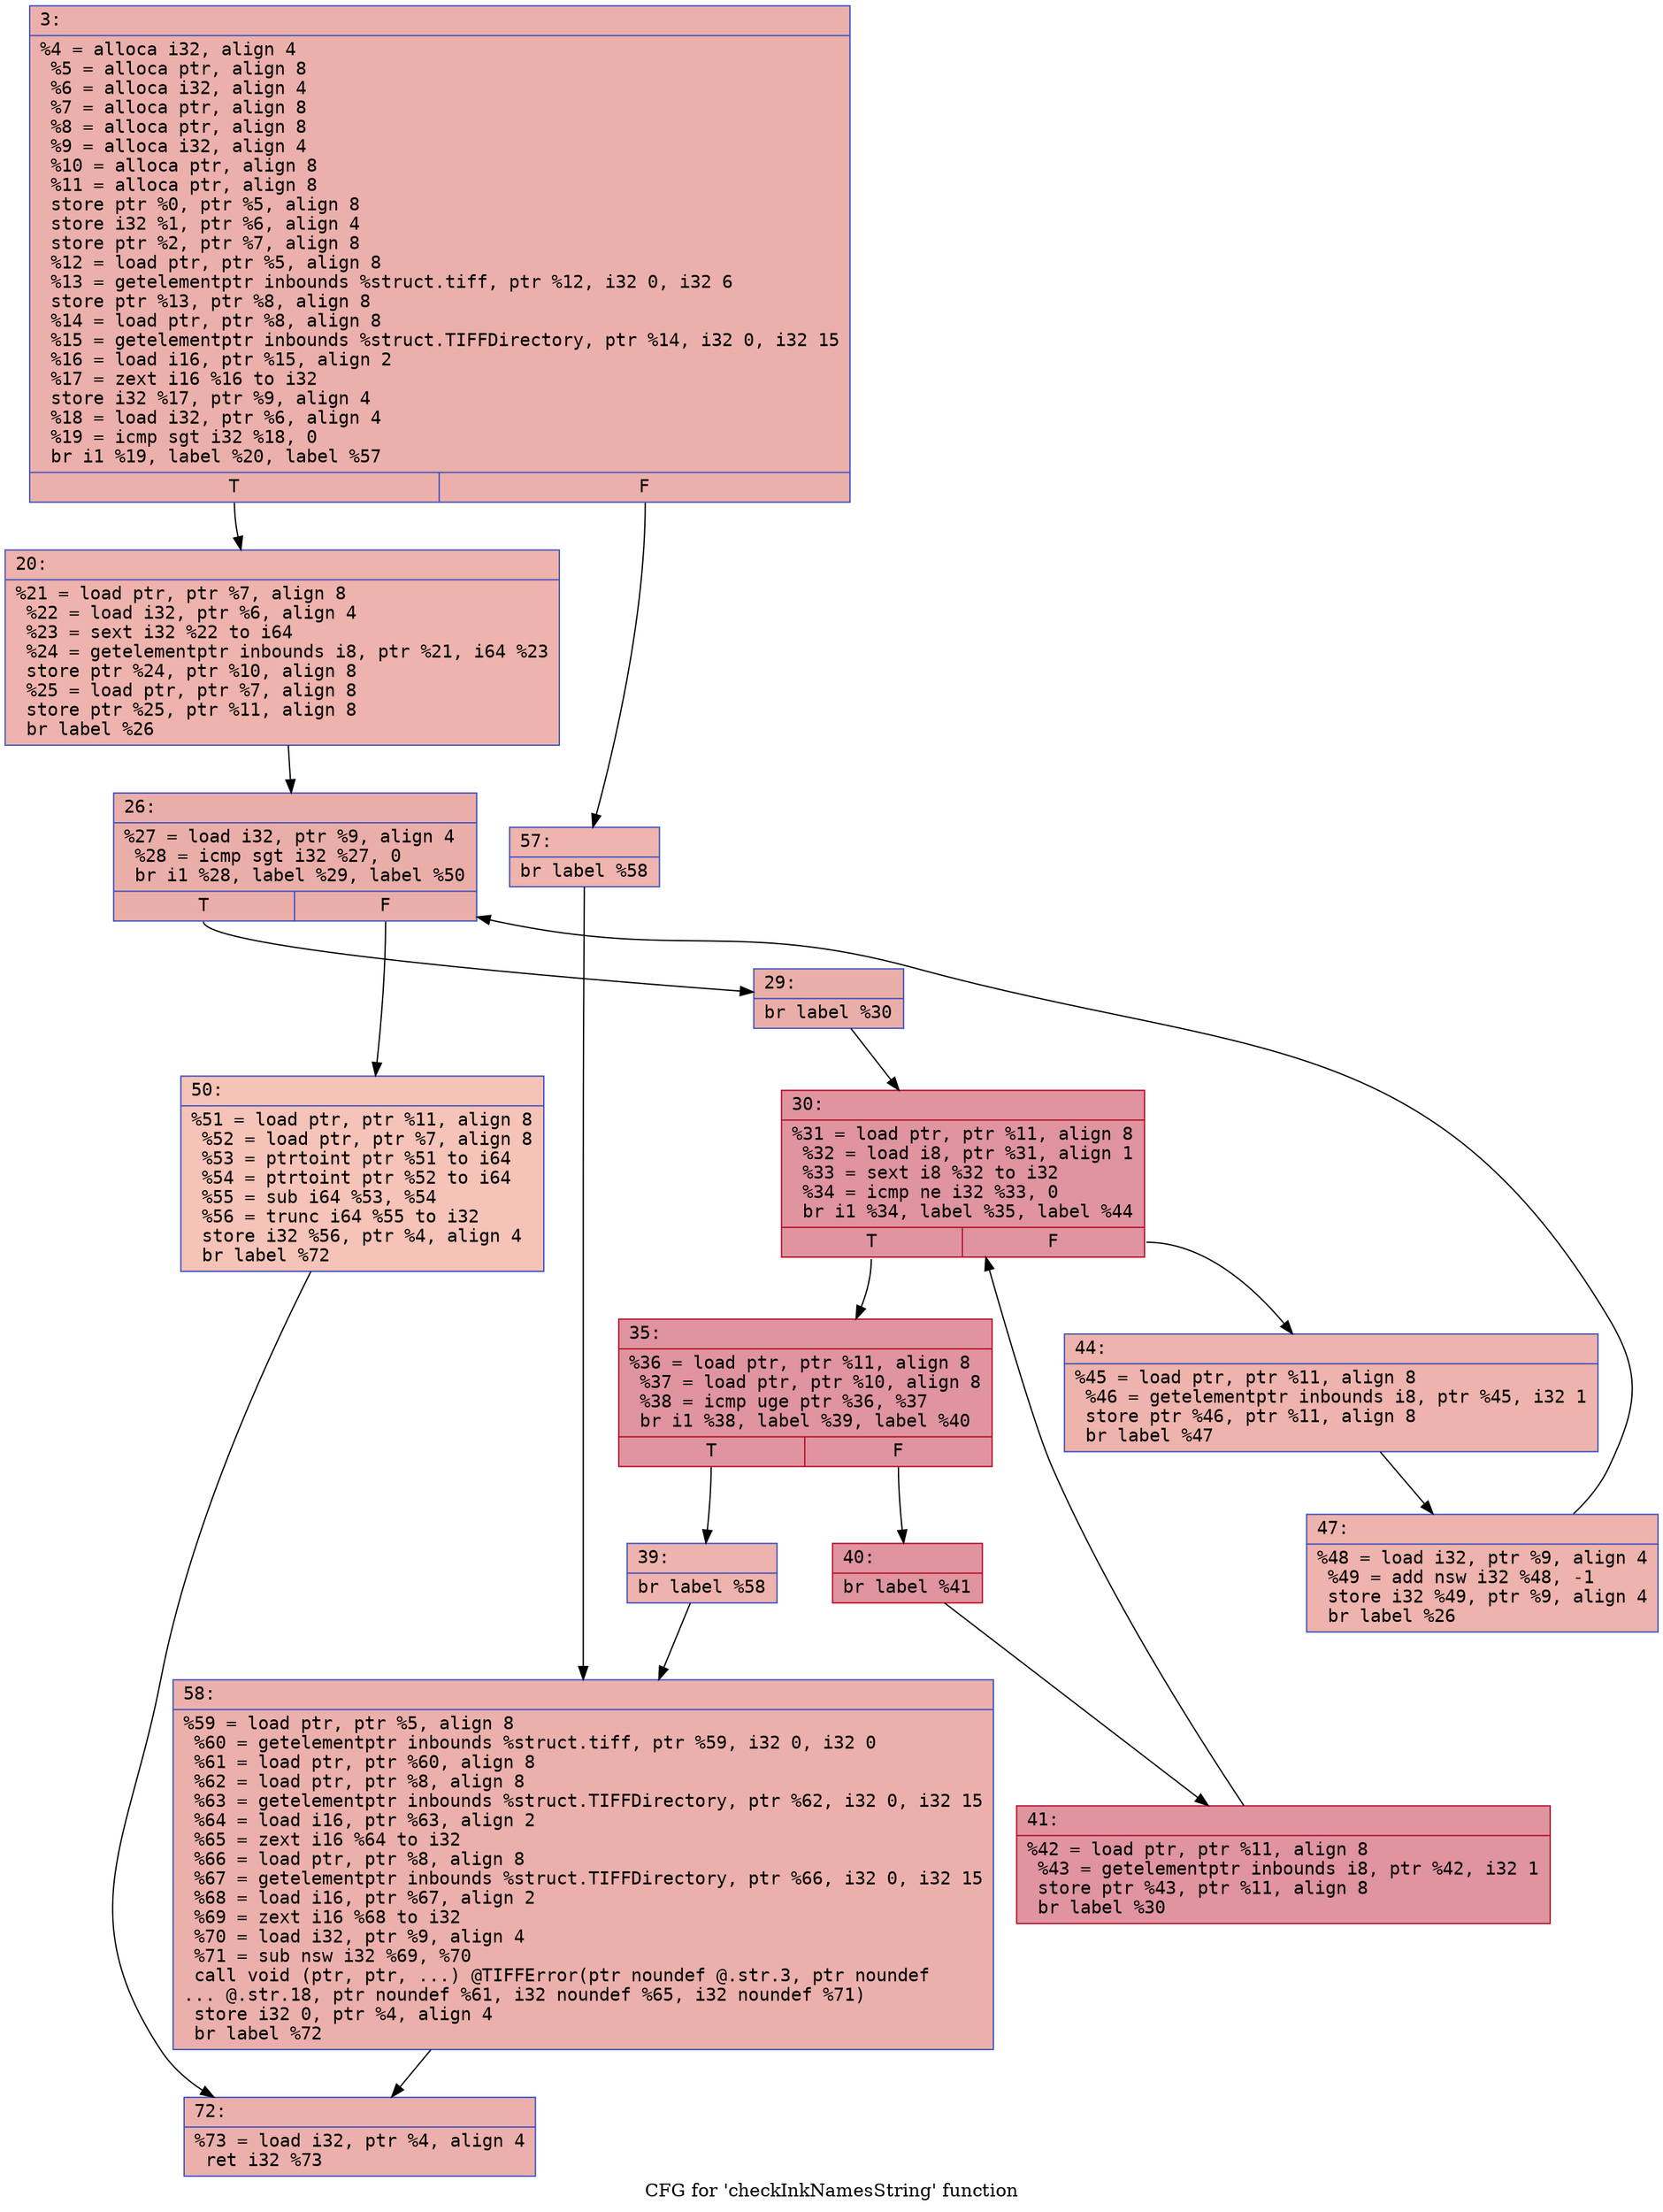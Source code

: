 digraph "CFG for 'checkInkNamesString' function" {
	label="CFG for 'checkInkNamesString' function";

	Node0x6000015ca850 [shape=record,color="#3d50c3ff", style=filled, fillcolor="#d24b4070" fontname="Courier",label="{3:\l|  %4 = alloca i32, align 4\l  %5 = alloca ptr, align 8\l  %6 = alloca i32, align 4\l  %7 = alloca ptr, align 8\l  %8 = alloca ptr, align 8\l  %9 = alloca i32, align 4\l  %10 = alloca ptr, align 8\l  %11 = alloca ptr, align 8\l  store ptr %0, ptr %5, align 8\l  store i32 %1, ptr %6, align 4\l  store ptr %2, ptr %7, align 8\l  %12 = load ptr, ptr %5, align 8\l  %13 = getelementptr inbounds %struct.tiff, ptr %12, i32 0, i32 6\l  store ptr %13, ptr %8, align 8\l  %14 = load ptr, ptr %8, align 8\l  %15 = getelementptr inbounds %struct.TIFFDirectory, ptr %14, i32 0, i32 15\l  %16 = load i16, ptr %15, align 2\l  %17 = zext i16 %16 to i32\l  store i32 %17, ptr %9, align 4\l  %18 = load i32, ptr %6, align 4\l  %19 = icmp sgt i32 %18, 0\l  br i1 %19, label %20, label %57\l|{<s0>T|<s1>F}}"];
	Node0x6000015ca850:s0 -> Node0x6000015ca8a0[tooltip="3 -> 20\nProbability 62.50%" ];
	Node0x6000015ca850:s1 -> Node0x6000015cac10[tooltip="3 -> 57\nProbability 37.50%" ];
	Node0x6000015ca8a0 [shape=record,color="#3d50c3ff", style=filled, fillcolor="#d6524470" fontname="Courier",label="{20:\l|  %21 = load ptr, ptr %7, align 8\l  %22 = load i32, ptr %6, align 4\l  %23 = sext i32 %22 to i64\l  %24 = getelementptr inbounds i8, ptr %21, i64 %23\l  store ptr %24, ptr %10, align 8\l  %25 = load ptr, ptr %7, align 8\l  store ptr %25, ptr %11, align 8\l  br label %26\l}"];
	Node0x6000015ca8a0 -> Node0x6000015ca8f0[tooltip="20 -> 26\nProbability 100.00%" ];
	Node0x6000015ca8f0 [shape=record,color="#3d50c3ff", style=filled, fillcolor="#d0473d70" fontname="Courier",label="{26:\l|  %27 = load i32, ptr %9, align 4\l  %28 = icmp sgt i32 %27, 0\l  br i1 %28, label %29, label %50\l|{<s0>T|<s1>F}}"];
	Node0x6000015ca8f0:s0 -> Node0x6000015ca940[tooltip="26 -> 29\nProbability 96.88%" ];
	Node0x6000015ca8f0:s1 -> Node0x6000015cabc0[tooltip="26 -> 50\nProbability 3.12%" ];
	Node0x6000015ca940 [shape=record,color="#3d50c3ff", style=filled, fillcolor="#d0473d70" fontname="Courier",label="{29:\l|  br label %30\l}"];
	Node0x6000015ca940 -> Node0x6000015ca990[tooltip="29 -> 30\nProbability 100.00%" ];
	Node0x6000015ca990 [shape=record,color="#b70d28ff", style=filled, fillcolor="#b70d2870" fontname="Courier",label="{30:\l|  %31 = load ptr, ptr %11, align 8\l  %32 = load i8, ptr %31, align 1\l  %33 = sext i8 %32 to i32\l  %34 = icmp ne i32 %33, 0\l  br i1 %34, label %35, label %44\l|{<s0>T|<s1>F}}"];
	Node0x6000015ca990:s0 -> Node0x6000015ca9e0[tooltip="30 -> 35\nProbability 96.88%" ];
	Node0x6000015ca990:s1 -> Node0x6000015cab20[tooltip="30 -> 44\nProbability 3.12%" ];
	Node0x6000015ca9e0 [shape=record,color="#b70d28ff", style=filled, fillcolor="#b70d2870" fontname="Courier",label="{35:\l|  %36 = load ptr, ptr %11, align 8\l  %37 = load ptr, ptr %10, align 8\l  %38 = icmp uge ptr %36, %37\l  br i1 %38, label %39, label %40\l|{<s0>T|<s1>F}}"];
	Node0x6000015ca9e0:s0 -> Node0x6000015caa30[tooltip="35 -> 39\nProbability 3.12%" ];
	Node0x6000015ca9e0:s1 -> Node0x6000015caa80[tooltip="35 -> 40\nProbability 96.88%" ];
	Node0x6000015caa30 [shape=record,color="#3d50c3ff", style=filled, fillcolor="#d6524470" fontname="Courier",label="{39:\l|  br label %58\l}"];
	Node0x6000015caa30 -> Node0x6000015cac60[tooltip="39 -> 58\nProbability 100.00%" ];
	Node0x6000015caa80 [shape=record,color="#b70d28ff", style=filled, fillcolor="#b70d2870" fontname="Courier",label="{40:\l|  br label %41\l}"];
	Node0x6000015caa80 -> Node0x6000015caad0[tooltip="40 -> 41\nProbability 100.00%" ];
	Node0x6000015caad0 [shape=record,color="#b70d28ff", style=filled, fillcolor="#b70d2870" fontname="Courier",label="{41:\l|  %42 = load ptr, ptr %11, align 8\l  %43 = getelementptr inbounds i8, ptr %42, i32 1\l  store ptr %43, ptr %11, align 8\l  br label %30\l}"];
	Node0x6000015caad0 -> Node0x6000015ca990[tooltip="41 -> 30\nProbability 100.00%" ];
	Node0x6000015cab20 [shape=record,color="#3d50c3ff", style=filled, fillcolor="#d6524470" fontname="Courier",label="{44:\l|  %45 = load ptr, ptr %11, align 8\l  %46 = getelementptr inbounds i8, ptr %45, i32 1\l  store ptr %46, ptr %11, align 8\l  br label %47\l}"];
	Node0x6000015cab20 -> Node0x6000015cab70[tooltip="44 -> 47\nProbability 100.00%" ];
	Node0x6000015cab70 [shape=record,color="#3d50c3ff", style=filled, fillcolor="#d6524470" fontname="Courier",label="{47:\l|  %48 = load i32, ptr %9, align 4\l  %49 = add nsw i32 %48, -1\l  store i32 %49, ptr %9, align 4\l  br label %26\l}"];
	Node0x6000015cab70 -> Node0x6000015ca8f0[tooltip="47 -> 26\nProbability 100.00%" ];
	Node0x6000015cabc0 [shape=record,color="#3d50c3ff", style=filled, fillcolor="#e8765c70" fontname="Courier",label="{50:\l|  %51 = load ptr, ptr %11, align 8\l  %52 = load ptr, ptr %7, align 8\l  %53 = ptrtoint ptr %51 to i64\l  %54 = ptrtoint ptr %52 to i64\l  %55 = sub i64 %53, %54\l  %56 = trunc i64 %55 to i32\l  store i32 %56, ptr %4, align 4\l  br label %72\l}"];
	Node0x6000015cabc0 -> Node0x6000015cacb0[tooltip="50 -> 72\nProbability 100.00%" ];
	Node0x6000015cac10 [shape=record,color="#3d50c3ff", style=filled, fillcolor="#d8564670" fontname="Courier",label="{57:\l|  br label %58\l}"];
	Node0x6000015cac10 -> Node0x6000015cac60[tooltip="57 -> 58\nProbability 100.00%" ];
	Node0x6000015cac60 [shape=record,color="#3d50c3ff", style=filled, fillcolor="#d24b4070" fontname="Courier",label="{58:\l|  %59 = load ptr, ptr %5, align 8\l  %60 = getelementptr inbounds %struct.tiff, ptr %59, i32 0, i32 0\l  %61 = load ptr, ptr %60, align 8\l  %62 = load ptr, ptr %8, align 8\l  %63 = getelementptr inbounds %struct.TIFFDirectory, ptr %62, i32 0, i32 15\l  %64 = load i16, ptr %63, align 2\l  %65 = zext i16 %64 to i32\l  %66 = load ptr, ptr %8, align 8\l  %67 = getelementptr inbounds %struct.TIFFDirectory, ptr %66, i32 0, i32 15\l  %68 = load i16, ptr %67, align 2\l  %69 = zext i16 %68 to i32\l  %70 = load i32, ptr %9, align 4\l  %71 = sub nsw i32 %69, %70\l  call void (ptr, ptr, ...) @TIFFError(ptr noundef @.str.3, ptr noundef\l... @.str.18, ptr noundef %61, i32 noundef %65, i32 noundef %71)\l  store i32 0, ptr %4, align 4\l  br label %72\l}"];
	Node0x6000015cac60 -> Node0x6000015cacb0[tooltip="58 -> 72\nProbability 100.00%" ];
	Node0x6000015cacb0 [shape=record,color="#3d50c3ff", style=filled, fillcolor="#d24b4070" fontname="Courier",label="{72:\l|  %73 = load i32, ptr %4, align 4\l  ret i32 %73\l}"];
}
